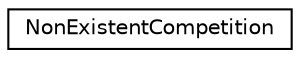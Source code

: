 digraph "Graphical Class Hierarchy"
{
 // LATEX_PDF_SIZE
  edge [fontname="Helvetica",fontsize="10",labelfontname="Helvetica",labelfontsize="10"];
  node [fontname="Helvetica",fontsize="10",shape=record];
  rankdir="LR";
  Node0 [label="NonExistentCompetition",height=0.2,width=0.4,color="black", fillcolor="white", style="filled",URL="$class_non_existent_competition.html",tooltip=" "];
}
